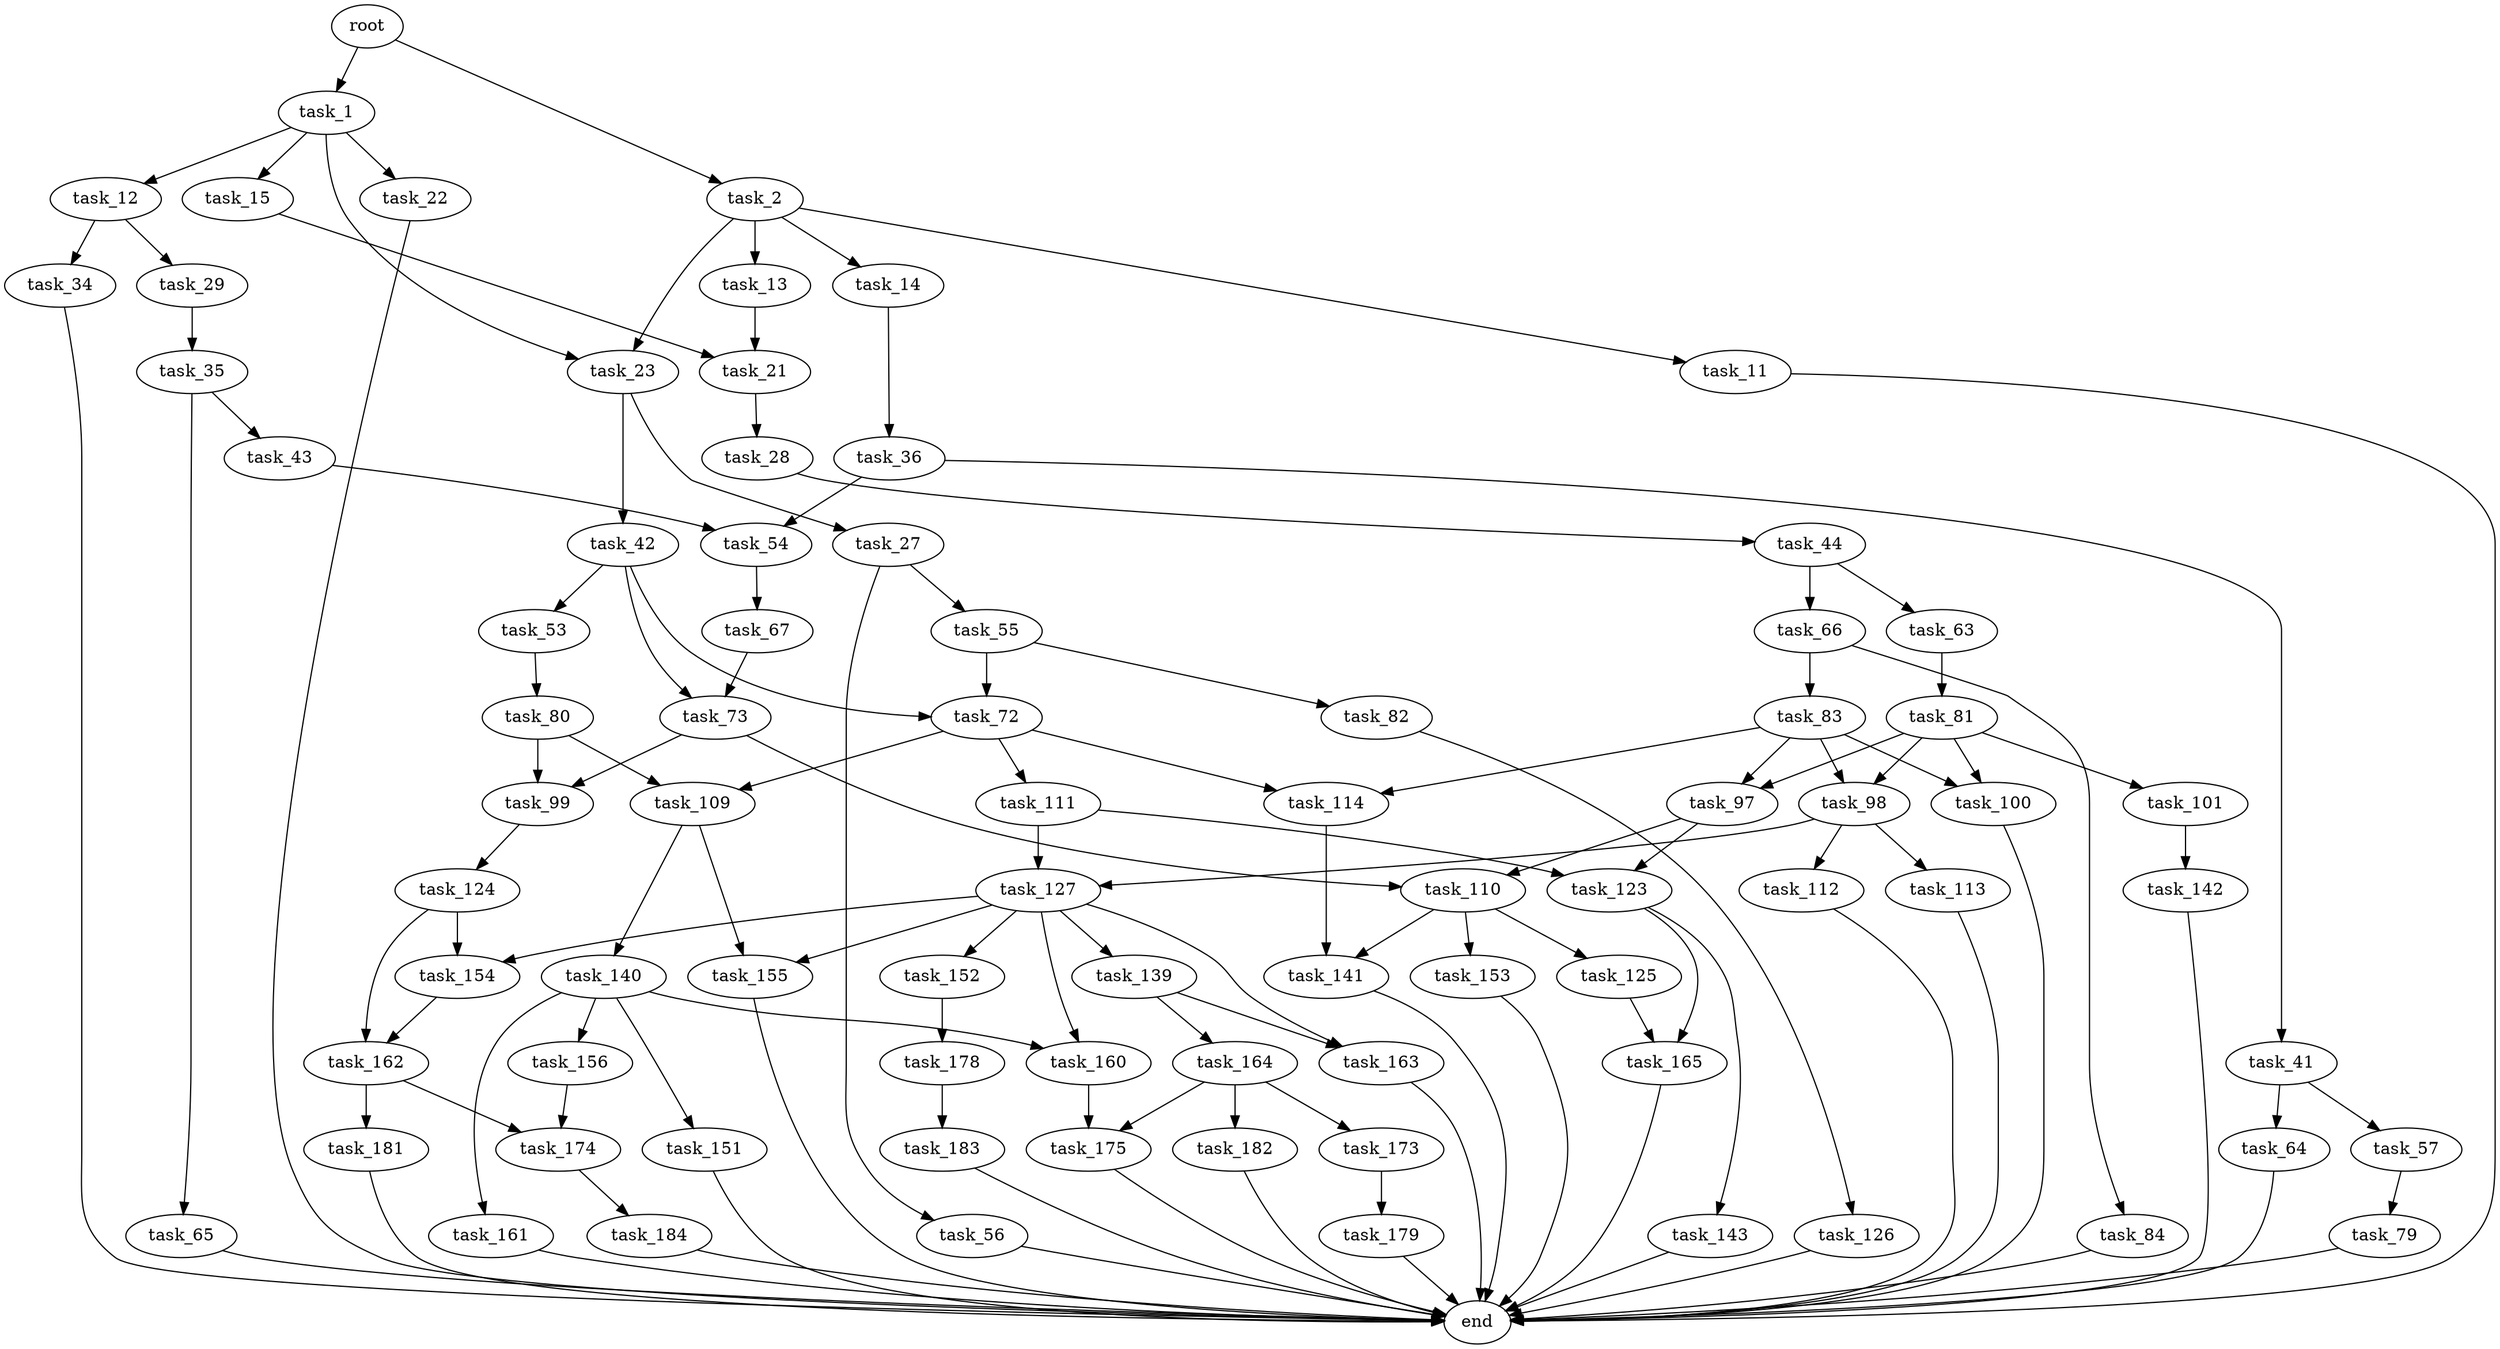 digraph G {
  root [size="0.000000"];
  task_1 [size="549755813888.000000"];
  task_2 [size="456622457467.000000"];
  task_11 [size="68719476736.000000"];
  task_12 [size="338048653178.000000"];
  task_13 [size="34661590891.000000"];
  task_14 [size="3646030342.000000"];
  task_15 [size="136617881676.000000"];
  task_21 [size="4514876213.000000"];
  task_22 [size="39928220541.000000"];
  task_23 [size="1157457849.000000"];
  task_27 [size="2150244415.000000"];
  task_28 [size="347288530354.000000"];
  task_29 [size="473436862685.000000"];
  task_34 [size="91488238447.000000"];
  task_35 [size="1375716864016.000000"];
  task_36 [size="1092760966187.000000"];
  task_41 [size="4703316297.000000"];
  task_42 [size="1073741824000.000000"];
  task_43 [size="25807989684.000000"];
  task_44 [size="1024542238505.000000"];
  task_53 [size="68719476736.000000"];
  task_54 [size="110115261381.000000"];
  task_55 [size="9516702733.000000"];
  task_56 [size="16347099192.000000"];
  task_57 [size="134217728000.000000"];
  task_63 [size="54095831428.000000"];
  task_64 [size="549755813888.000000"];
  task_65 [size="5496224581.000000"];
  task_66 [size="101378282838.000000"];
  task_67 [size="8589934592.000000"];
  task_72 [size="621156410017.000000"];
  task_73 [size="68719476736.000000"];
  task_79 [size="549755813888.000000"];
  task_80 [size="37220158054.000000"];
  task_81 [size="11311306654.000000"];
  task_82 [size="1167414927.000000"];
  task_83 [size="17954781872.000000"];
  task_84 [size="68719476736.000000"];
  task_97 [size="92994434119.000000"];
  task_98 [size="20106912161.000000"];
  task_99 [size="16514838299.000000"];
  task_100 [size="68719476736.000000"];
  task_101 [size="368293445632.000000"];
  task_109 [size="2973358263.000000"];
  task_110 [size="19352836666.000000"];
  task_111 [size="368293445632.000000"];
  task_112 [size="408064070502.000000"];
  task_113 [size="618211024113.000000"];
  task_114 [size="856342116.000000"];
  task_123 [size="134217728000.000000"];
  task_124 [size="847716058966.000000"];
  task_125 [size="100216560610.000000"];
  task_126 [size="68719476736.000000"];
  task_127 [size="231928233984.000000"];
  task_139 [size="134217728000.000000"];
  task_140 [size="68719476736.000000"];
  task_141 [size="578391248156.000000"];
  task_142 [size="13405015626.000000"];
  task_143 [size="134217728000.000000"];
  task_151 [size="8589934592.000000"];
  task_152 [size="68719476736.000000"];
  task_153 [size="883767222991.000000"];
  task_154 [size="10846481269.000000"];
  task_155 [size="8589934592.000000"];
  task_156 [size="645699995472.000000"];
  task_160 [size="134217728000.000000"];
  task_161 [size="63472783490.000000"];
  task_162 [size="16127627048.000000"];
  task_163 [size="8589934592.000000"];
  task_164 [size="782757789696.000000"];
  task_165 [size="9281775685.000000"];
  task_173 [size="132992042997.000000"];
  task_174 [size="13802798174.000000"];
  task_175 [size="16309940889.000000"];
  task_178 [size="1073741824000.000000"];
  task_179 [size="231928233984.000000"];
  task_181 [size="78430429440.000000"];
  task_182 [size="549755813888.000000"];
  task_183 [size="8589934592.000000"];
  task_184 [size="1684646077.000000"];
  end [size="0.000000"];

  root -> task_1 [size="1.000000"];
  root -> task_2 [size="1.000000"];
  task_1 -> task_12 [size="536870912.000000"];
  task_1 -> task_15 [size="536870912.000000"];
  task_1 -> task_22 [size="536870912.000000"];
  task_1 -> task_23 [size="536870912.000000"];
  task_2 -> task_11 [size="411041792.000000"];
  task_2 -> task_13 [size="411041792.000000"];
  task_2 -> task_14 [size="411041792.000000"];
  task_2 -> task_23 [size="411041792.000000"];
  task_11 -> end [size="1.000000"];
  task_12 -> task_29 [size="301989888.000000"];
  task_12 -> task_34 [size="301989888.000000"];
  task_13 -> task_21 [size="679477248.000000"];
  task_14 -> task_36 [size="75497472.000000"];
  task_15 -> task_21 [size="301989888.000000"];
  task_21 -> task_28 [size="134217728.000000"];
  task_22 -> end [size="1.000000"];
  task_23 -> task_27 [size="33554432.000000"];
  task_23 -> task_42 [size="33554432.000000"];
  task_27 -> task_55 [size="75497472.000000"];
  task_27 -> task_56 [size="75497472.000000"];
  task_28 -> task_44 [size="301989888.000000"];
  task_29 -> task_35 [size="301989888.000000"];
  task_34 -> end [size="1.000000"];
  task_35 -> task_43 [size="838860800.000000"];
  task_35 -> task_65 [size="838860800.000000"];
  task_36 -> task_41 [size="679477248.000000"];
  task_36 -> task_54 [size="679477248.000000"];
  task_41 -> task_57 [size="75497472.000000"];
  task_41 -> task_64 [size="75497472.000000"];
  task_42 -> task_53 [size="838860800.000000"];
  task_42 -> task_72 [size="838860800.000000"];
  task_42 -> task_73 [size="838860800.000000"];
  task_43 -> task_54 [size="838860800.000000"];
  task_44 -> task_63 [size="679477248.000000"];
  task_44 -> task_66 [size="679477248.000000"];
  task_53 -> task_80 [size="134217728.000000"];
  task_54 -> task_67 [size="75497472.000000"];
  task_55 -> task_72 [size="838860800.000000"];
  task_55 -> task_82 [size="838860800.000000"];
  task_56 -> end [size="1.000000"];
  task_57 -> task_79 [size="209715200.000000"];
  task_63 -> task_81 [size="134217728.000000"];
  task_64 -> end [size="1.000000"];
  task_65 -> end [size="1.000000"];
  task_66 -> task_83 [size="75497472.000000"];
  task_66 -> task_84 [size="75497472.000000"];
  task_67 -> task_73 [size="33554432.000000"];
  task_72 -> task_109 [size="838860800.000000"];
  task_72 -> task_111 [size="838860800.000000"];
  task_72 -> task_114 [size="838860800.000000"];
  task_73 -> task_99 [size="134217728.000000"];
  task_73 -> task_110 [size="134217728.000000"];
  task_79 -> end [size="1.000000"];
  task_80 -> task_99 [size="838860800.000000"];
  task_80 -> task_109 [size="838860800.000000"];
  task_81 -> task_97 [size="301989888.000000"];
  task_81 -> task_98 [size="301989888.000000"];
  task_81 -> task_100 [size="301989888.000000"];
  task_81 -> task_101 [size="301989888.000000"];
  task_82 -> task_126 [size="33554432.000000"];
  task_83 -> task_97 [size="33554432.000000"];
  task_83 -> task_98 [size="33554432.000000"];
  task_83 -> task_100 [size="33554432.000000"];
  task_83 -> task_114 [size="33554432.000000"];
  task_84 -> end [size="1.000000"];
  task_97 -> task_110 [size="134217728.000000"];
  task_97 -> task_123 [size="134217728.000000"];
  task_98 -> task_112 [size="411041792.000000"];
  task_98 -> task_113 [size="411041792.000000"];
  task_98 -> task_127 [size="411041792.000000"];
  task_99 -> task_124 [size="301989888.000000"];
  task_100 -> end [size="1.000000"];
  task_101 -> task_142 [size="411041792.000000"];
  task_109 -> task_140 [size="134217728.000000"];
  task_109 -> task_155 [size="134217728.000000"];
  task_110 -> task_125 [size="536870912.000000"];
  task_110 -> task_141 [size="536870912.000000"];
  task_110 -> task_153 [size="536870912.000000"];
  task_111 -> task_123 [size="411041792.000000"];
  task_111 -> task_127 [size="411041792.000000"];
  task_112 -> end [size="1.000000"];
  task_113 -> end [size="1.000000"];
  task_114 -> task_141 [size="33554432.000000"];
  task_123 -> task_143 [size="209715200.000000"];
  task_123 -> task_165 [size="209715200.000000"];
  task_124 -> task_154 [size="679477248.000000"];
  task_124 -> task_162 [size="679477248.000000"];
  task_125 -> task_165 [size="75497472.000000"];
  task_126 -> end [size="1.000000"];
  task_127 -> task_139 [size="301989888.000000"];
  task_127 -> task_152 [size="301989888.000000"];
  task_127 -> task_154 [size="301989888.000000"];
  task_127 -> task_155 [size="301989888.000000"];
  task_127 -> task_160 [size="301989888.000000"];
  task_127 -> task_163 [size="301989888.000000"];
  task_139 -> task_163 [size="209715200.000000"];
  task_139 -> task_164 [size="209715200.000000"];
  task_140 -> task_151 [size="134217728.000000"];
  task_140 -> task_156 [size="134217728.000000"];
  task_140 -> task_160 [size="134217728.000000"];
  task_140 -> task_161 [size="134217728.000000"];
  task_141 -> end [size="1.000000"];
  task_142 -> end [size="1.000000"];
  task_143 -> end [size="1.000000"];
  task_151 -> end [size="1.000000"];
  task_152 -> task_178 [size="134217728.000000"];
  task_153 -> end [size="1.000000"];
  task_154 -> task_162 [size="209715200.000000"];
  task_155 -> end [size="1.000000"];
  task_156 -> task_174 [size="838860800.000000"];
  task_160 -> task_175 [size="209715200.000000"];
  task_161 -> end [size="1.000000"];
  task_162 -> task_174 [size="679477248.000000"];
  task_162 -> task_181 [size="679477248.000000"];
  task_163 -> end [size="1.000000"];
  task_164 -> task_173 [size="679477248.000000"];
  task_164 -> task_175 [size="679477248.000000"];
  task_164 -> task_182 [size="679477248.000000"];
  task_165 -> end [size="1.000000"];
  task_173 -> task_179 [size="209715200.000000"];
  task_174 -> task_184 [size="301989888.000000"];
  task_175 -> end [size="1.000000"];
  task_178 -> task_183 [size="838860800.000000"];
  task_179 -> end [size="1.000000"];
  task_181 -> end [size="1.000000"];
  task_182 -> end [size="1.000000"];
  task_183 -> end [size="1.000000"];
  task_184 -> end [size="1.000000"];
}
